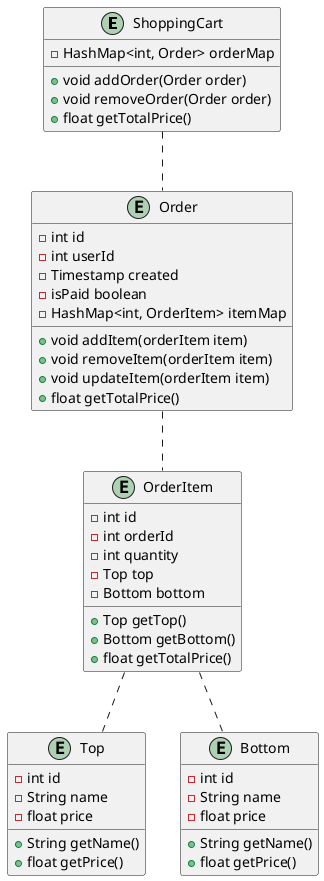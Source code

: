 @startuml
'https://plantuml.com/class-diagram



entity ShoppingCart {
    - HashMap<int, Order> orderMap
    + void addOrder(Order order)
    + void removeOrder(Order order)
    + float getTotalPrice()
}

entity Order {
    - int id
    - int userId
    - Timestamp created
    - isPaid boolean
    - HashMap<int, OrderItem> itemMap
    + void addItem(orderItem item)
    + void removeItem(orderItem item)
    + void updateItem(orderItem item)
    + float getTotalPrice()
}

entity OrderItem {
    - int id
    - int orderId
    - int quantity
    - Top top
    - Bottom bottom
    + Top getTop()
    + Bottom getBottom()
    + float getTotalPrice()
}

entity Top {
    - int id
    - String name
    - float price
    + String getName()
    + float getPrice()
}

entity Bottom {
    - int id
    - String name
    - float price
    + String getName()
    + float getPrice()
}

ShoppingCart .. Order
Order .. OrderItem
OrderItem .. Top
OrderItem .. Bottom
@enduml